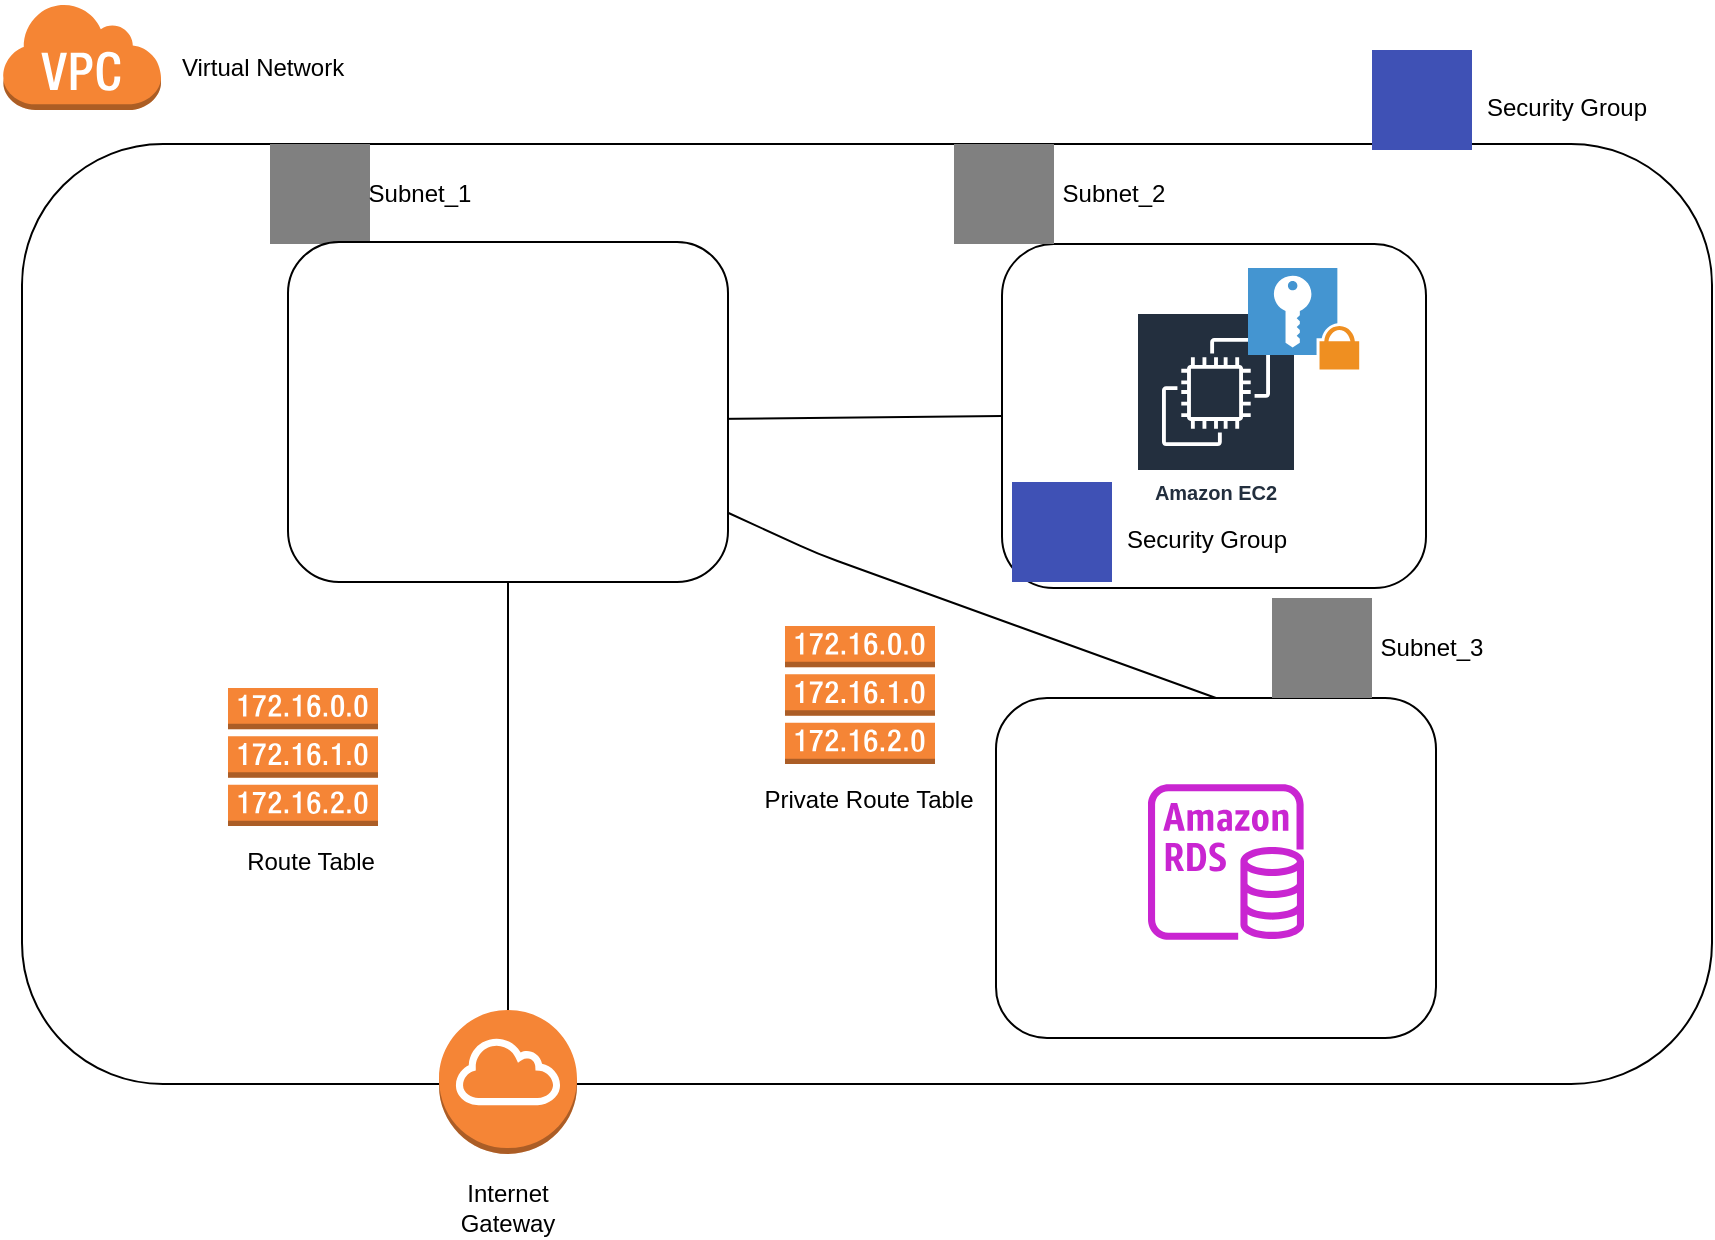 <mxfile>
    <diagram id="63XFqaJNnCOzj1Tr916l" name="Page-1">
        <mxGraphModel dx="703" dy="586" grid="0" gridSize="10" guides="1" tooltips="1" connect="1" arrows="1" fold="1" page="1" pageScale="1" pageWidth="827" pageHeight="1169" math="0" shadow="0">
            <root>
                <mxCell id="0"/>
                <mxCell id="1" parent="0"/>
                <mxCell id="3" value="" style="rounded=1;whiteSpace=wrap;html=1;fillColor=default;" parent="1" vertex="1">
                    <mxGeometry x="120" y="131" width="845" height="470" as="geometry"/>
                </mxCell>
                <mxCell id="4" value="" style="outlineConnect=0;dashed=0;verticalLabelPosition=bottom;verticalAlign=top;align=center;html=1;shape=mxgraph.aws3.virtual_private_cloud;fillColor=#F58534;gradientColor=none;" parent="1" vertex="1">
                    <mxGeometry x="110" y="60" width="79.5" height="54" as="geometry"/>
                </mxCell>
                <mxCell id="5" value="" style="fillColor=#808080;aspect=fixed;sketch=0;pointerEvents=1;shadow=0;dashed=0;html=1;strokeColor=none;labelPosition=center;verticalLabelPosition=bottom;outlineConnect=0;verticalAlign=top;align=center;shape=mxgraph.openstack.neutron_subnet;" parent="1" vertex="1">
                    <mxGeometry x="244" y="131" width="50" height="50" as="geometry"/>
                </mxCell>
                <mxCell id="16" style="edgeStyle=none;html=1;exitX=1;exitY=0.5;exitDx=0;exitDy=0;entryX=0;entryY=0.5;entryDx=0;entryDy=0;startArrow=none;startFill=0;endArrow=none;endFill=0;" parent="1" target="7" edge="1">
                    <mxGeometry relative="1" as="geometry">
                        <mxPoint x="410" y="269" as="sourcePoint"/>
                    </mxGeometry>
                </mxCell>
                <mxCell id="25" style="edgeStyle=none;html=1;endArrow=none;endFill=0;entryX=0.5;entryY=0;entryDx=0;entryDy=0;" parent="1" source="27" target="21" edge="1">
                    <mxGeometry relative="1" as="geometry">
                        <mxPoint x="671" y="310" as="targetPoint"/>
                        <Array as="points">
                            <mxPoint x="518" y="336"/>
                        </Array>
                    </mxGeometry>
                </mxCell>
                <mxCell id="7" value="" style="rounded=1;whiteSpace=wrap;html=1;" parent="1" vertex="1">
                    <mxGeometry x="610" y="181" width="212" height="172" as="geometry"/>
                </mxCell>
                <mxCell id="8" value="" style="fillColor=#808080;aspect=fixed;sketch=0;pointerEvents=1;shadow=0;dashed=0;html=1;strokeColor=none;labelPosition=center;verticalLabelPosition=bottom;outlineConnect=0;verticalAlign=top;align=center;shape=mxgraph.openstack.neutron_subnet;" parent="1" vertex="1">
                    <mxGeometry x="586" y="131" width="50" height="50" as="geometry"/>
                </mxCell>
                <mxCell id="9" value="Virtual Network" style="text;html=1;align=center;verticalAlign=middle;resizable=0;points=[];autosize=1;strokeColor=none;fillColor=none;" parent="1" vertex="1">
                    <mxGeometry x="189.5" y="78" width="100" height="30" as="geometry"/>
                </mxCell>
                <mxCell id="11" value="Subnet_2" style="text;html=1;align=center;verticalAlign=middle;whiteSpace=wrap;rounded=0;" parent="1" vertex="1">
                    <mxGeometry x="636" y="141" width="60" height="30" as="geometry"/>
                </mxCell>
                <mxCell id="15" style="edgeStyle=none;html=1;startArrow=none;startFill=0;endArrow=none;endFill=0;exitX=0.5;exitY=0;exitDx=0;exitDy=0;exitPerimeter=0;entryX=0.5;entryY=1;entryDx=0;entryDy=0;" parent="1" source="13" target="27" edge="1">
                    <mxGeometry relative="1" as="geometry">
                        <mxPoint x="289" y="361" as="targetPoint"/>
                    </mxGeometry>
                </mxCell>
                <mxCell id="13" value="" style="outlineConnect=0;dashed=0;verticalLabelPosition=bottom;verticalAlign=top;align=center;html=1;shape=mxgraph.aws3.internet_gateway;fillColor=#F58536;gradientColor=none;" parent="1" vertex="1">
                    <mxGeometry x="328.5" y="564" width="69" height="72" as="geometry"/>
                </mxCell>
                <mxCell id="14" value="Internet Gateway" style="text;html=1;align=center;verticalAlign=middle;whiteSpace=wrap;rounded=0;" parent="1" vertex="1">
                    <mxGeometry x="333" y="648" width="60" height="30" as="geometry"/>
                </mxCell>
                <mxCell id="17" value="" style="outlineConnect=0;dashed=0;verticalLabelPosition=bottom;verticalAlign=top;align=center;html=1;shape=mxgraph.aws3.route_table;fillColor=#F58536;gradientColor=none;" parent="1" vertex="1">
                    <mxGeometry x="223" y="403" width="75" height="69" as="geometry"/>
                </mxCell>
                <mxCell id="18" value="Route Table" style="text;html=1;align=center;verticalAlign=middle;resizable=0;points=[];autosize=1;strokeColor=none;fillColor=none;" parent="1" vertex="1">
                    <mxGeometry x="223" y="477" width="82" height="26" as="geometry"/>
                </mxCell>
                <mxCell id="19" value="" style="fillColor=#3F51B5;aspect=fixed;sketch=0;pointerEvents=1;shadow=0;dashed=0;html=1;strokeColor=none;labelPosition=center;verticalLabelPosition=bottom;outlineConnect=0;verticalAlign=top;align=center;shape=mxgraph.openstack.neutron_securitygroup;" parent="1" vertex="1">
                    <mxGeometry x="795" y="84" width="50" height="50" as="geometry"/>
                </mxCell>
                <mxCell id="20" value="Security Group" style="text;html=1;align=center;verticalAlign=middle;resizable=0;points=[];autosize=1;strokeColor=none;fillColor=none;" parent="1" vertex="1">
                    <mxGeometry x="843" y="100" width="98" height="26" as="geometry"/>
                </mxCell>
                <mxCell id="21" value="" style="rounded=1;whiteSpace=wrap;html=1;" parent="1" vertex="1">
                    <mxGeometry x="607" y="408" width="220" height="170" as="geometry"/>
                </mxCell>
                <mxCell id="22" value="" style="fillColor=#808080;aspect=fixed;sketch=0;pointerEvents=1;shadow=0;dashed=0;html=1;strokeColor=none;labelPosition=center;verticalLabelPosition=bottom;outlineConnect=0;verticalAlign=top;align=center;shape=mxgraph.openstack.neutron_subnet;" parent="1" vertex="1">
                    <mxGeometry x="745" y="358" width="50" height="50" as="geometry"/>
                </mxCell>
                <mxCell id="23" value="Subnet_3" style="text;html=1;align=center;verticalAlign=middle;whiteSpace=wrap;rounded=0;" parent="1" vertex="1">
                    <mxGeometry x="795" y="368" width="60" height="30" as="geometry"/>
                </mxCell>
                <mxCell id="27" value="" style="rounded=1;whiteSpace=wrap;html=1;" parent="1" vertex="1">
                    <mxGeometry x="253" y="180" width="220" height="170" as="geometry"/>
                </mxCell>
                <mxCell id="28" value="Subnet_1" style="text;html=1;align=center;verticalAlign=middle;whiteSpace=wrap;rounded=0;" parent="1" vertex="1">
                    <mxGeometry x="289" y="141" width="60" height="30" as="geometry"/>
                </mxCell>
                <mxCell id="32" value="" style="outlineConnect=0;dashed=0;verticalLabelPosition=bottom;verticalAlign=top;align=center;html=1;shape=mxgraph.aws3.route_table;fillColor=#F58536;gradientColor=none;" parent="1" vertex="1">
                    <mxGeometry x="501.5" y="372" width="75" height="69" as="geometry"/>
                </mxCell>
                <mxCell id="33" value="Private Route Table" style="text;html=1;align=center;verticalAlign=middle;resizable=0;points=[];autosize=1;strokeColor=none;fillColor=none;" parent="1" vertex="1">
                    <mxGeometry x="481.5" y="446" width="123" height="26" as="geometry"/>
                </mxCell>
                <mxCell id="34" value="Amazon EC2" style="sketch=0;outlineConnect=0;fontColor=#232F3E;gradientColor=none;strokeColor=#ffffff;fillColor=#232F3E;dashed=0;verticalLabelPosition=middle;verticalAlign=bottom;align=center;html=1;whiteSpace=wrap;fontSize=10;fontStyle=1;spacing=3;shape=mxgraph.aws4.productIcon;prIcon=mxgraph.aws4.ec2;" parent="1" vertex="1">
                    <mxGeometry x="677" y="215" width="80" height="100" as="geometry"/>
                </mxCell>
                <mxCell id="35" value="" style="sketch=0;outlineConnect=0;fontColor=#232F3E;gradientColor=none;fillColor=#C925D1;strokeColor=none;dashed=0;verticalLabelPosition=bottom;verticalAlign=top;align=center;html=1;fontSize=12;fontStyle=0;aspect=fixed;pointerEvents=1;shape=mxgraph.aws4.rds_instance;" parent="1" vertex="1">
                    <mxGeometry x="683" y="451" width="78" height="78" as="geometry"/>
                </mxCell>
                <mxCell id="36" value="" style="shadow=0;dashed=0;html=1;strokeColor=none;fillColor=#4495D1;labelPosition=center;verticalLabelPosition=bottom;verticalAlign=top;align=center;outlineConnect=0;shape=mxgraph.veeam.2d.private_key;" parent="1" vertex="1">
                    <mxGeometry x="733" y="193" width="55.6" height="50.8" as="geometry"/>
                </mxCell>
                <mxCell id="37" value="" style="fillColor=#3F51B5;aspect=fixed;sketch=0;pointerEvents=1;shadow=0;dashed=0;html=1;strokeColor=none;labelPosition=center;verticalLabelPosition=bottom;outlineConnect=0;verticalAlign=top;align=center;shape=mxgraph.openstack.neutron_securitygroup;" vertex="1" parent="1">
                    <mxGeometry x="615" y="300" width="50" height="50" as="geometry"/>
                </mxCell>
                <mxCell id="38" value="Security Group" style="text;html=1;align=center;verticalAlign=middle;resizable=0;points=[];autosize=1;strokeColor=none;fillColor=none;" vertex="1" parent="1">
                    <mxGeometry x="663" y="316" width="98" height="26" as="geometry"/>
                </mxCell>
            </root>
        </mxGraphModel>
    </diagram>
</mxfile>
